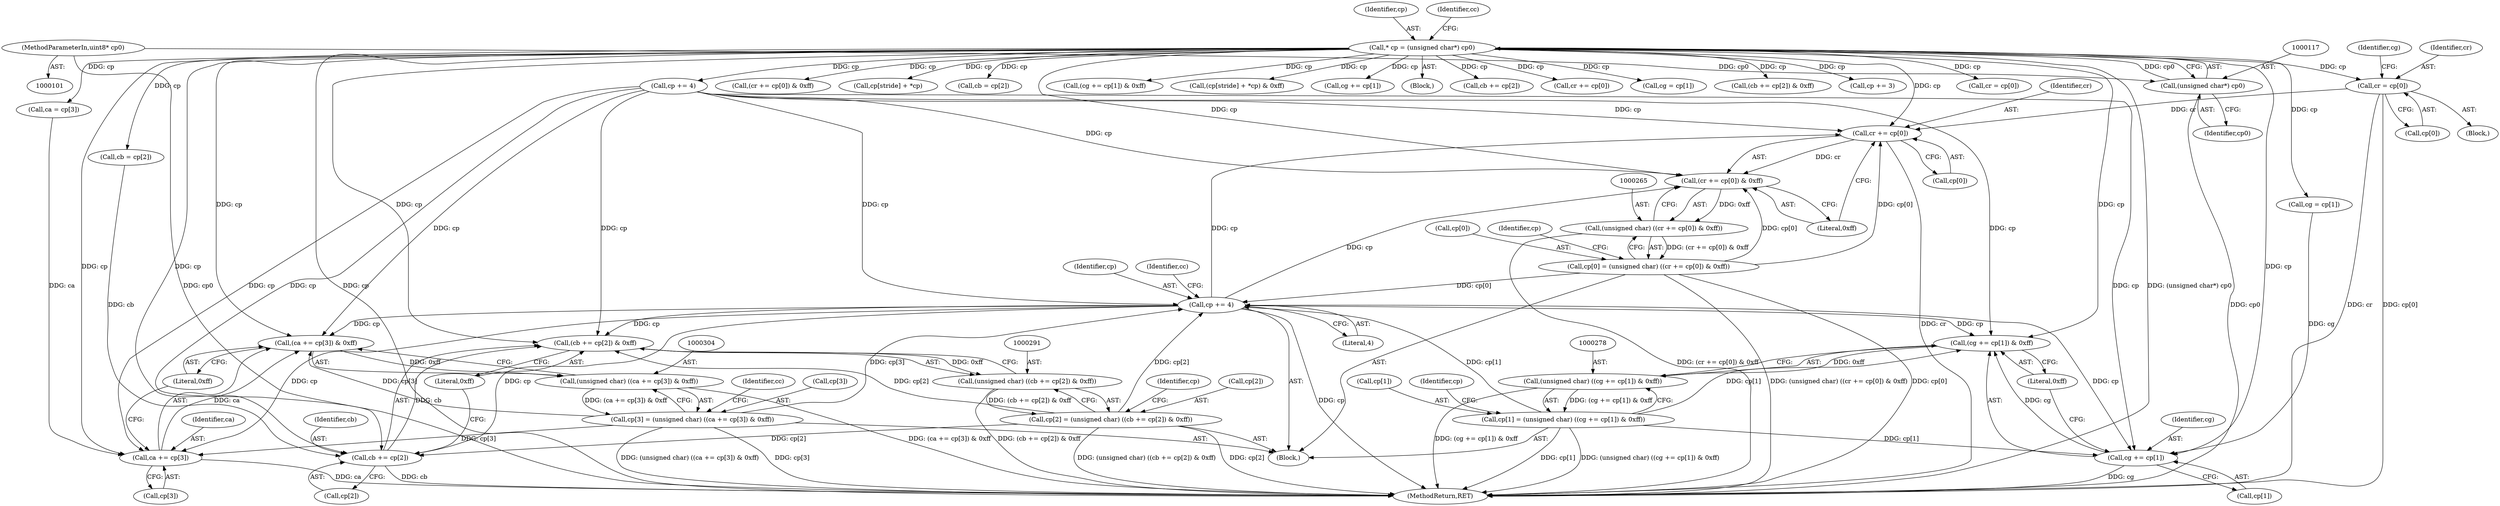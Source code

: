 digraph "0_libtiff_3ca657a8793dd011bf869695d72ad31c779c3cc1_7@array" {
"1000226" [label="(Call,cr = cp[0])"];
"1000114" [label="(Call,* cp = (unsigned char*) cp0)"];
"1000116" [label="(Call,(unsigned char*) cp0)"];
"1000103" [label="(MethodParameterIn,uint8* cp0)"];
"1000267" [label="(Call,cr += cp[0])"];
"1000266" [label="(Call,(cr += cp[0]) & 0xff)"];
"1000264" [label="(Call,(unsigned char) ((cr += cp[0]) & 0xff))"];
"1000260" [label="(Call,cp[0] = (unsigned char) ((cr += cp[0]) & 0xff))"];
"1000315" [label="(Call,cp += 4)"];
"1000279" [label="(Call,(cg += cp[1]) & 0xff)"];
"1000277" [label="(Call,(unsigned char) ((cg += cp[1]) & 0xff))"];
"1000273" [label="(Call,cp[1] = (unsigned char) ((cg += cp[1]) & 0xff))"];
"1000280" [label="(Call,cg += cp[1])"];
"1000292" [label="(Call,(cb += cp[2]) & 0xff)"];
"1000290" [label="(Call,(unsigned char) ((cb += cp[2]) & 0xff))"];
"1000286" [label="(Call,cp[2] = (unsigned char) ((cb += cp[2]) & 0xff))"];
"1000293" [label="(Call,cb += cp[2])"];
"1000305" [label="(Call,(ca += cp[3]) & 0xff)"];
"1000303" [label="(Call,(unsigned char) ((ca += cp[3]) & 0xff))"];
"1000299" [label="(Call,cp[3] = (unsigned char) ((ca += cp[3]) & 0xff))"];
"1000306" [label="(Call,ca += cp[3])"];
"1000349" [label="(MethodReturn,RET)"];
"1000281" [label="(Identifier,cg)"];
"1000180" [label="(Call,(cr += cp[0]) & 0xff)"];
"1000292" [label="(Call,(cb += cp[2]) & 0xff)"];
"1000260" [label="(Call,cp[0] = (unsigned char) ((cr += cp[0]) & 0xff))"];
"1000273" [label="(Call,cp[1] = (unsigned char) ((cg += cp[1]) & 0xff))"];
"1000282" [label="(Call,cp[1])"];
"1000269" [label="(Call,cp[0])"];
"1000334" [label="(Call,cp[stride] + *cp)"];
"1000116" [label="(Call,(unsigned char*) cp0)"];
"1000301" [label="(Identifier,cp)"];
"1000158" [label="(Call,cb = cp[2])"];
"1000252" [label="(Call,cp += 4)"];
"1000303" [label="(Call,(unsigned char) ((ca += cp[3]) & 0xff))"];
"1000266" [label="(Call,(cr += cp[0]) & 0xff)"];
"1000114" [label="(Call,* cp = (unsigned char*) cp0)"];
"1000193" [label="(Call,(cg += cp[1]) & 0xff)"];
"1000333" [label="(Call,(cp[stride] + *cp) & 0xff)"];
"1000286" [label="(Call,cp[2] = (unsigned char) ((cb += cp[2]) & 0xff))"];
"1000194" [label="(Call,cg += cp[1])"];
"1000272" [label="(Literal,0xff)"];
"1000285" [label="(Literal,0xff)"];
"1000105" [label="(Block,)"];
"1000207" [label="(Call,cb += cp[2])"];
"1000306" [label="(Call,ca += cp[3])"];
"1000261" [label="(Call,cp[0])"];
"1000316" [label="(Identifier,cp)"];
"1000295" [label="(Call,cp[2])"];
"1000315" [label="(Call,cp += 4)"];
"1000257" [label="(Identifier,cc)"];
"1000181" [label="(Call,cr += cp[0])"];
"1000226" [label="(Call,cr = cp[0])"];
"1000298" [label="(Literal,0xff)"];
"1000228" [label="(Call,cp[0])"];
"1000152" [label="(Call,cg = cp[1])"];
"1000206" [label="(Call,(cb += cp[2]) & 0xff)"];
"1000115" [label="(Identifier,cp)"];
"1000274" [label="(Call,cp[1])"];
"1000166" [label="(Call,cp += 3)"];
"1000300" [label="(Call,cp[3])"];
"1000299" [label="(Call,cp[3] = (unsigned char) ((ca += cp[3]) & 0xff))"];
"1000118" [label="(Identifier,cp0)"];
"1000227" [label="(Identifier,cr)"];
"1000287" [label="(Call,cp[2])"];
"1000290" [label="(Call,(unsigned char) ((cb += cp[2]) & 0xff))"];
"1000294" [label="(Identifier,cb)"];
"1000264" [label="(Call,(unsigned char) ((cr += cp[0]) & 0xff))"];
"1000311" [label="(Literal,0xff)"];
"1000275" [label="(Identifier,cp)"];
"1000308" [label="(Call,cp[3])"];
"1000267" [label="(Call,cr += cp[0])"];
"1000259" [label="(Block,)"];
"1000122" [label="(Identifier,cc)"];
"1000305" [label="(Call,(ca += cp[3]) & 0xff)"];
"1000232" [label="(Call,cg = cp[1])"];
"1000224" [label="(Block,)"];
"1000279" [label="(Call,(cg += cp[1]) & 0xff)"];
"1000280" [label="(Call,cg += cp[1])"];
"1000268" [label="(Identifier,cr)"];
"1000288" [label="(Identifier,cp)"];
"1000317" [label="(Literal,4)"];
"1000307" [label="(Identifier,ca)"];
"1000103" [label="(MethodParameterIn,uint8* cp0)"];
"1000146" [label="(Call,cr = cp[0])"];
"1000313" [label="(Identifier,cc)"];
"1000293" [label="(Call,cb += cp[2])"];
"1000244" [label="(Call,ca = cp[3])"];
"1000233" [label="(Identifier,cg)"];
"1000277" [label="(Call,(unsigned char) ((cg += cp[1]) & 0xff))"];
"1000238" [label="(Call,cb = cp[2])"];
"1000226" -> "1000224"  [label="AST: "];
"1000226" -> "1000228"  [label="CFG: "];
"1000227" -> "1000226"  [label="AST: "];
"1000228" -> "1000226"  [label="AST: "];
"1000233" -> "1000226"  [label="CFG: "];
"1000226" -> "1000349"  [label="DDG: cr"];
"1000226" -> "1000349"  [label="DDG: cp[0]"];
"1000114" -> "1000226"  [label="DDG: cp"];
"1000226" -> "1000267"  [label="DDG: cr"];
"1000114" -> "1000105"  [label="AST: "];
"1000114" -> "1000116"  [label="CFG: "];
"1000115" -> "1000114"  [label="AST: "];
"1000116" -> "1000114"  [label="AST: "];
"1000122" -> "1000114"  [label="CFG: "];
"1000114" -> "1000349"  [label="DDG: cp"];
"1000114" -> "1000349"  [label="DDG: (unsigned char*) cp0"];
"1000116" -> "1000114"  [label="DDG: cp0"];
"1000114" -> "1000146"  [label="DDG: cp"];
"1000114" -> "1000152"  [label="DDG: cp"];
"1000114" -> "1000158"  [label="DDG: cp"];
"1000114" -> "1000166"  [label="DDG: cp"];
"1000114" -> "1000180"  [label="DDG: cp"];
"1000114" -> "1000181"  [label="DDG: cp"];
"1000114" -> "1000193"  [label="DDG: cp"];
"1000114" -> "1000194"  [label="DDG: cp"];
"1000114" -> "1000206"  [label="DDG: cp"];
"1000114" -> "1000207"  [label="DDG: cp"];
"1000114" -> "1000232"  [label="DDG: cp"];
"1000114" -> "1000238"  [label="DDG: cp"];
"1000114" -> "1000244"  [label="DDG: cp"];
"1000114" -> "1000252"  [label="DDG: cp"];
"1000114" -> "1000266"  [label="DDG: cp"];
"1000114" -> "1000267"  [label="DDG: cp"];
"1000114" -> "1000279"  [label="DDG: cp"];
"1000114" -> "1000280"  [label="DDG: cp"];
"1000114" -> "1000292"  [label="DDG: cp"];
"1000114" -> "1000293"  [label="DDG: cp"];
"1000114" -> "1000305"  [label="DDG: cp"];
"1000114" -> "1000306"  [label="DDG: cp"];
"1000114" -> "1000333"  [label="DDG: cp"];
"1000114" -> "1000334"  [label="DDG: cp"];
"1000116" -> "1000118"  [label="CFG: "];
"1000117" -> "1000116"  [label="AST: "];
"1000118" -> "1000116"  [label="AST: "];
"1000116" -> "1000349"  [label="DDG: cp0"];
"1000103" -> "1000116"  [label="DDG: cp0"];
"1000103" -> "1000101"  [label="AST: "];
"1000103" -> "1000349"  [label="DDG: cp0"];
"1000267" -> "1000266"  [label="AST: "];
"1000267" -> "1000269"  [label="CFG: "];
"1000268" -> "1000267"  [label="AST: "];
"1000269" -> "1000267"  [label="AST: "];
"1000272" -> "1000267"  [label="CFG: "];
"1000267" -> "1000349"  [label="DDG: cr"];
"1000267" -> "1000266"  [label="DDG: cr"];
"1000252" -> "1000267"  [label="DDG: cp"];
"1000315" -> "1000267"  [label="DDG: cp"];
"1000260" -> "1000267"  [label="DDG: cp[0]"];
"1000266" -> "1000264"  [label="AST: "];
"1000266" -> "1000272"  [label="CFG: "];
"1000272" -> "1000266"  [label="AST: "];
"1000264" -> "1000266"  [label="CFG: "];
"1000266" -> "1000264"  [label="DDG: 0xff"];
"1000252" -> "1000266"  [label="DDG: cp"];
"1000315" -> "1000266"  [label="DDG: cp"];
"1000260" -> "1000266"  [label="DDG: cp[0]"];
"1000264" -> "1000260"  [label="AST: "];
"1000265" -> "1000264"  [label="AST: "];
"1000260" -> "1000264"  [label="CFG: "];
"1000264" -> "1000349"  [label="DDG: (cr += cp[0]) & 0xff"];
"1000264" -> "1000260"  [label="DDG: (cr += cp[0]) & 0xff"];
"1000260" -> "1000259"  [label="AST: "];
"1000261" -> "1000260"  [label="AST: "];
"1000275" -> "1000260"  [label="CFG: "];
"1000260" -> "1000349"  [label="DDG: (unsigned char) ((cr += cp[0]) & 0xff)"];
"1000260" -> "1000349"  [label="DDG: cp[0]"];
"1000260" -> "1000315"  [label="DDG: cp[0]"];
"1000315" -> "1000259"  [label="AST: "];
"1000315" -> "1000317"  [label="CFG: "];
"1000316" -> "1000315"  [label="AST: "];
"1000317" -> "1000315"  [label="AST: "];
"1000257" -> "1000315"  [label="CFG: "];
"1000315" -> "1000349"  [label="DDG: cp"];
"1000315" -> "1000279"  [label="DDG: cp"];
"1000315" -> "1000280"  [label="DDG: cp"];
"1000315" -> "1000292"  [label="DDG: cp"];
"1000315" -> "1000293"  [label="DDG: cp"];
"1000315" -> "1000305"  [label="DDG: cp"];
"1000315" -> "1000306"  [label="DDG: cp"];
"1000252" -> "1000315"  [label="DDG: cp"];
"1000286" -> "1000315"  [label="DDG: cp[2]"];
"1000273" -> "1000315"  [label="DDG: cp[1]"];
"1000299" -> "1000315"  [label="DDG: cp[3]"];
"1000279" -> "1000277"  [label="AST: "];
"1000279" -> "1000285"  [label="CFG: "];
"1000280" -> "1000279"  [label="AST: "];
"1000285" -> "1000279"  [label="AST: "];
"1000277" -> "1000279"  [label="CFG: "];
"1000279" -> "1000277"  [label="DDG: 0xff"];
"1000280" -> "1000279"  [label="DDG: cg"];
"1000252" -> "1000279"  [label="DDG: cp"];
"1000273" -> "1000279"  [label="DDG: cp[1]"];
"1000277" -> "1000273"  [label="AST: "];
"1000278" -> "1000277"  [label="AST: "];
"1000273" -> "1000277"  [label="CFG: "];
"1000277" -> "1000349"  [label="DDG: (cg += cp[1]) & 0xff"];
"1000277" -> "1000273"  [label="DDG: (cg += cp[1]) & 0xff"];
"1000273" -> "1000259"  [label="AST: "];
"1000274" -> "1000273"  [label="AST: "];
"1000288" -> "1000273"  [label="CFG: "];
"1000273" -> "1000349"  [label="DDG: cp[1]"];
"1000273" -> "1000349"  [label="DDG: (unsigned char) ((cg += cp[1]) & 0xff)"];
"1000273" -> "1000280"  [label="DDG: cp[1]"];
"1000280" -> "1000282"  [label="CFG: "];
"1000281" -> "1000280"  [label="AST: "];
"1000282" -> "1000280"  [label="AST: "];
"1000285" -> "1000280"  [label="CFG: "];
"1000280" -> "1000349"  [label="DDG: cg"];
"1000232" -> "1000280"  [label="DDG: cg"];
"1000252" -> "1000280"  [label="DDG: cp"];
"1000292" -> "1000290"  [label="AST: "];
"1000292" -> "1000298"  [label="CFG: "];
"1000293" -> "1000292"  [label="AST: "];
"1000298" -> "1000292"  [label="AST: "];
"1000290" -> "1000292"  [label="CFG: "];
"1000292" -> "1000290"  [label="DDG: 0xff"];
"1000293" -> "1000292"  [label="DDG: cb"];
"1000252" -> "1000292"  [label="DDG: cp"];
"1000286" -> "1000292"  [label="DDG: cp[2]"];
"1000290" -> "1000286"  [label="AST: "];
"1000291" -> "1000290"  [label="AST: "];
"1000286" -> "1000290"  [label="CFG: "];
"1000290" -> "1000349"  [label="DDG: (cb += cp[2]) & 0xff"];
"1000290" -> "1000286"  [label="DDG: (cb += cp[2]) & 0xff"];
"1000286" -> "1000259"  [label="AST: "];
"1000287" -> "1000286"  [label="AST: "];
"1000301" -> "1000286"  [label="CFG: "];
"1000286" -> "1000349"  [label="DDG: (unsigned char) ((cb += cp[2]) & 0xff)"];
"1000286" -> "1000349"  [label="DDG: cp[2]"];
"1000286" -> "1000293"  [label="DDG: cp[2]"];
"1000293" -> "1000295"  [label="CFG: "];
"1000294" -> "1000293"  [label="AST: "];
"1000295" -> "1000293"  [label="AST: "];
"1000298" -> "1000293"  [label="CFG: "];
"1000293" -> "1000349"  [label="DDG: cb"];
"1000238" -> "1000293"  [label="DDG: cb"];
"1000252" -> "1000293"  [label="DDG: cp"];
"1000305" -> "1000303"  [label="AST: "];
"1000305" -> "1000311"  [label="CFG: "];
"1000306" -> "1000305"  [label="AST: "];
"1000311" -> "1000305"  [label="AST: "];
"1000303" -> "1000305"  [label="CFG: "];
"1000305" -> "1000303"  [label="DDG: 0xff"];
"1000306" -> "1000305"  [label="DDG: ca"];
"1000252" -> "1000305"  [label="DDG: cp"];
"1000299" -> "1000305"  [label="DDG: cp[3]"];
"1000303" -> "1000299"  [label="AST: "];
"1000304" -> "1000303"  [label="AST: "];
"1000299" -> "1000303"  [label="CFG: "];
"1000303" -> "1000349"  [label="DDG: (ca += cp[3]) & 0xff"];
"1000303" -> "1000299"  [label="DDG: (ca += cp[3]) & 0xff"];
"1000299" -> "1000259"  [label="AST: "];
"1000300" -> "1000299"  [label="AST: "];
"1000313" -> "1000299"  [label="CFG: "];
"1000299" -> "1000349"  [label="DDG: (unsigned char) ((ca += cp[3]) & 0xff)"];
"1000299" -> "1000349"  [label="DDG: cp[3]"];
"1000299" -> "1000306"  [label="DDG: cp[3]"];
"1000306" -> "1000308"  [label="CFG: "];
"1000307" -> "1000306"  [label="AST: "];
"1000308" -> "1000306"  [label="AST: "];
"1000311" -> "1000306"  [label="CFG: "];
"1000306" -> "1000349"  [label="DDG: ca"];
"1000244" -> "1000306"  [label="DDG: ca"];
"1000252" -> "1000306"  [label="DDG: cp"];
}
